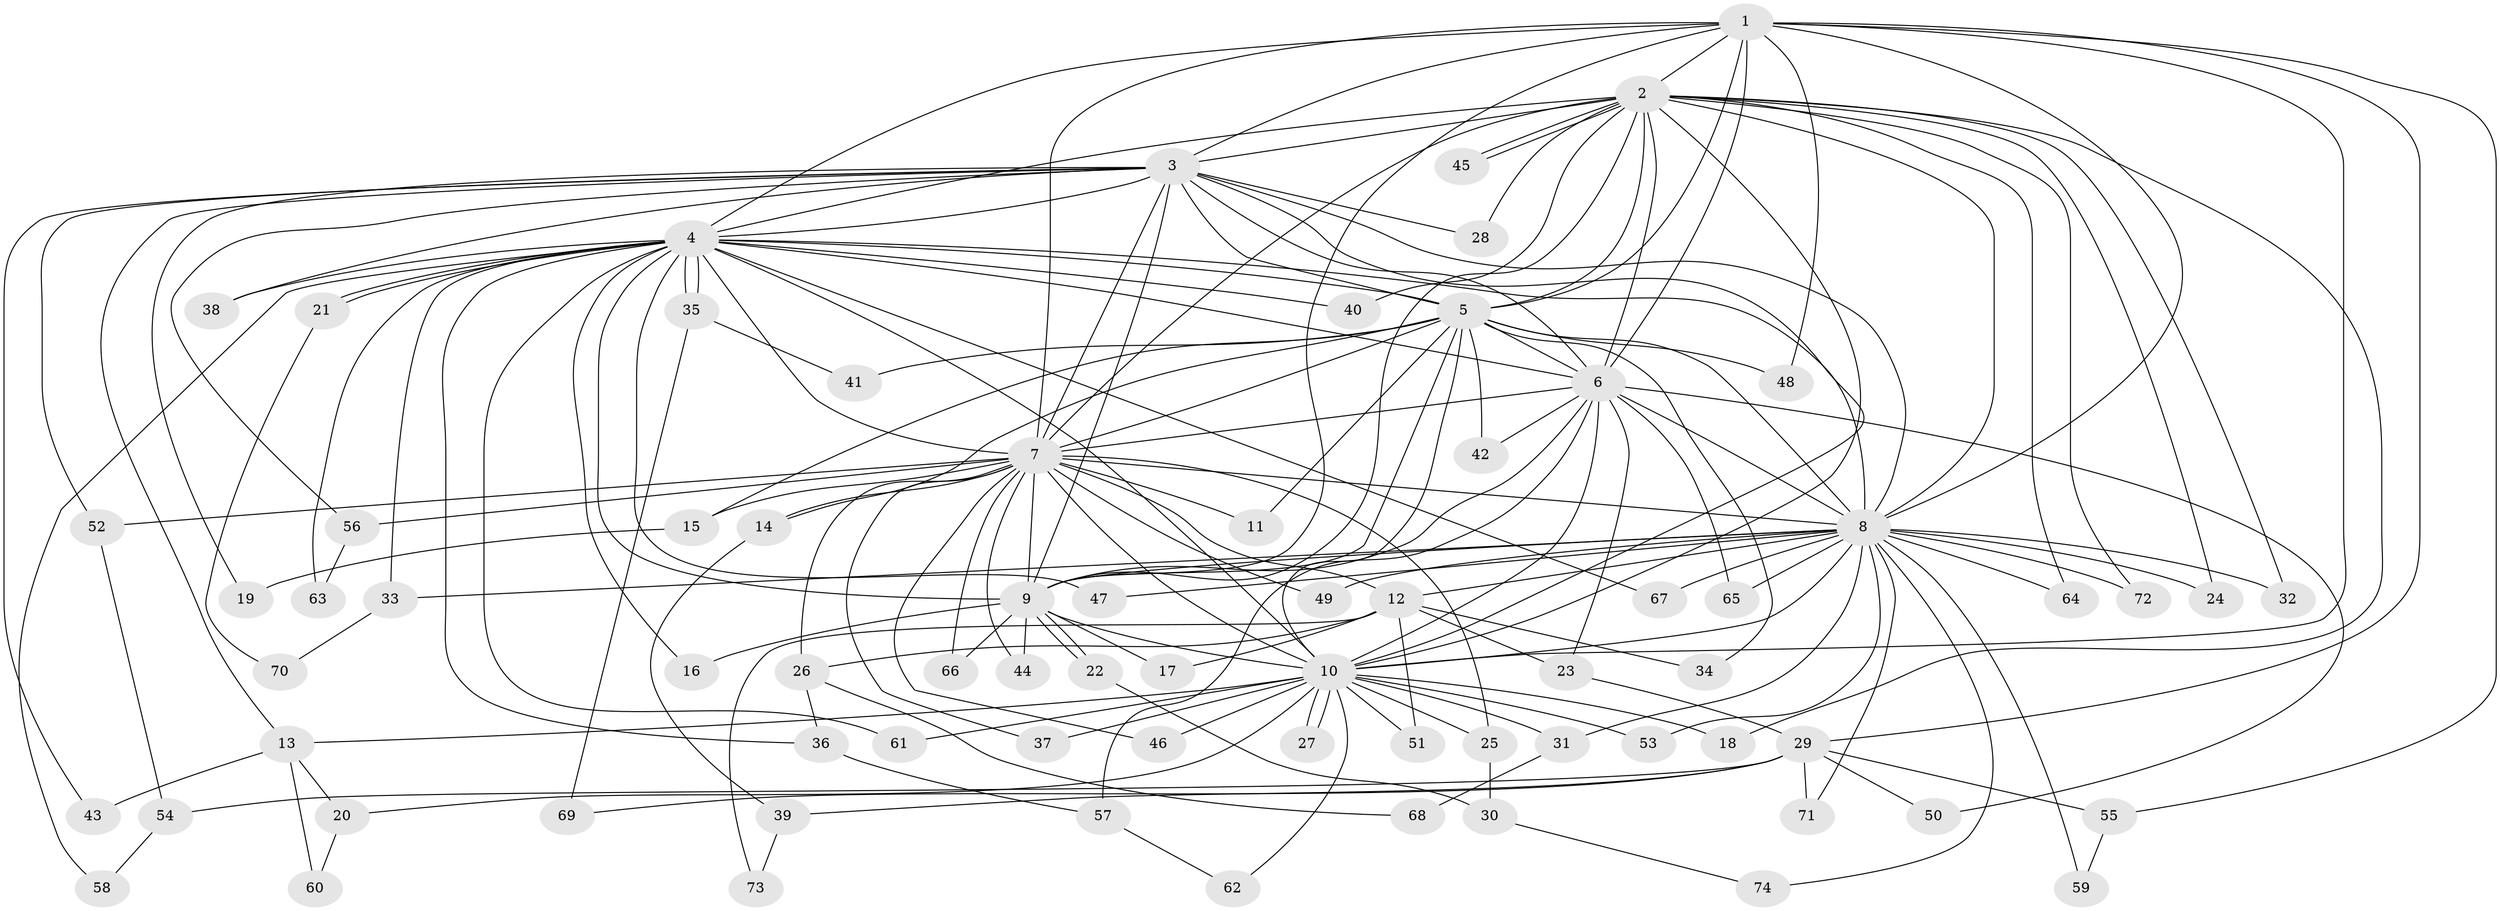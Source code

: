 // coarse degree distribution, {14: 0.037037037037037035, 13: 0.018518518518518517, 20: 0.018518518518518517, 29: 0.018518518518518517, 11: 0.037037037037037035, 28: 0.018518518518518517, 2: 0.5370370370370371, 8: 0.018518518518518517, 3: 0.16666666666666666, 4: 0.07407407407407407, 1: 0.05555555555555555}
// Generated by graph-tools (version 1.1) at 2025/51/02/27/25 19:51:43]
// undirected, 74 vertices, 173 edges
graph export_dot {
graph [start="1"]
  node [color=gray90,style=filled];
  1;
  2;
  3;
  4;
  5;
  6;
  7;
  8;
  9;
  10;
  11;
  12;
  13;
  14;
  15;
  16;
  17;
  18;
  19;
  20;
  21;
  22;
  23;
  24;
  25;
  26;
  27;
  28;
  29;
  30;
  31;
  32;
  33;
  34;
  35;
  36;
  37;
  38;
  39;
  40;
  41;
  42;
  43;
  44;
  45;
  46;
  47;
  48;
  49;
  50;
  51;
  52;
  53;
  54;
  55;
  56;
  57;
  58;
  59;
  60;
  61;
  62;
  63;
  64;
  65;
  66;
  67;
  68;
  69;
  70;
  71;
  72;
  73;
  74;
  1 -- 2;
  1 -- 3;
  1 -- 4;
  1 -- 5;
  1 -- 6;
  1 -- 7;
  1 -- 8;
  1 -- 9;
  1 -- 10;
  1 -- 29;
  1 -- 48;
  1 -- 55;
  2 -- 3;
  2 -- 4;
  2 -- 5;
  2 -- 6;
  2 -- 7;
  2 -- 8;
  2 -- 9;
  2 -- 10;
  2 -- 18;
  2 -- 24;
  2 -- 28;
  2 -- 32;
  2 -- 40;
  2 -- 45;
  2 -- 45;
  2 -- 64;
  2 -- 72;
  3 -- 4;
  3 -- 5;
  3 -- 6;
  3 -- 7;
  3 -- 8;
  3 -- 9;
  3 -- 10;
  3 -- 13;
  3 -- 19;
  3 -- 28;
  3 -- 38;
  3 -- 43;
  3 -- 52;
  3 -- 56;
  4 -- 5;
  4 -- 6;
  4 -- 7;
  4 -- 8;
  4 -- 9;
  4 -- 10;
  4 -- 16;
  4 -- 21;
  4 -- 21;
  4 -- 33;
  4 -- 35;
  4 -- 35;
  4 -- 36;
  4 -- 38;
  4 -- 40;
  4 -- 47;
  4 -- 58;
  4 -- 61;
  4 -- 63;
  4 -- 67;
  5 -- 6;
  5 -- 7;
  5 -- 8;
  5 -- 9;
  5 -- 10;
  5 -- 11;
  5 -- 14;
  5 -- 15;
  5 -- 34;
  5 -- 41;
  5 -- 42;
  5 -- 48;
  6 -- 7;
  6 -- 8;
  6 -- 9;
  6 -- 10;
  6 -- 23;
  6 -- 42;
  6 -- 50;
  6 -- 57;
  6 -- 65;
  7 -- 8;
  7 -- 9;
  7 -- 10;
  7 -- 11;
  7 -- 12;
  7 -- 14;
  7 -- 15;
  7 -- 25;
  7 -- 26;
  7 -- 37;
  7 -- 44;
  7 -- 46;
  7 -- 49;
  7 -- 52;
  7 -- 56;
  7 -- 66;
  8 -- 9;
  8 -- 10;
  8 -- 12;
  8 -- 24;
  8 -- 31;
  8 -- 32;
  8 -- 33;
  8 -- 47;
  8 -- 49;
  8 -- 53;
  8 -- 59;
  8 -- 64;
  8 -- 65;
  8 -- 67;
  8 -- 71;
  8 -- 72;
  8 -- 74;
  9 -- 10;
  9 -- 16;
  9 -- 17;
  9 -- 22;
  9 -- 22;
  9 -- 44;
  9 -- 66;
  10 -- 13;
  10 -- 18;
  10 -- 20;
  10 -- 25;
  10 -- 27;
  10 -- 27;
  10 -- 31;
  10 -- 37;
  10 -- 46;
  10 -- 51;
  10 -- 53;
  10 -- 61;
  10 -- 62;
  12 -- 17;
  12 -- 23;
  12 -- 26;
  12 -- 34;
  12 -- 51;
  12 -- 73;
  13 -- 20;
  13 -- 43;
  13 -- 60;
  14 -- 39;
  15 -- 19;
  20 -- 60;
  21 -- 70;
  22 -- 30;
  23 -- 29;
  25 -- 30;
  26 -- 36;
  26 -- 68;
  29 -- 39;
  29 -- 50;
  29 -- 54;
  29 -- 55;
  29 -- 69;
  29 -- 71;
  30 -- 74;
  31 -- 68;
  33 -- 70;
  35 -- 41;
  35 -- 69;
  36 -- 57;
  39 -- 73;
  52 -- 54;
  54 -- 58;
  55 -- 59;
  56 -- 63;
  57 -- 62;
}
